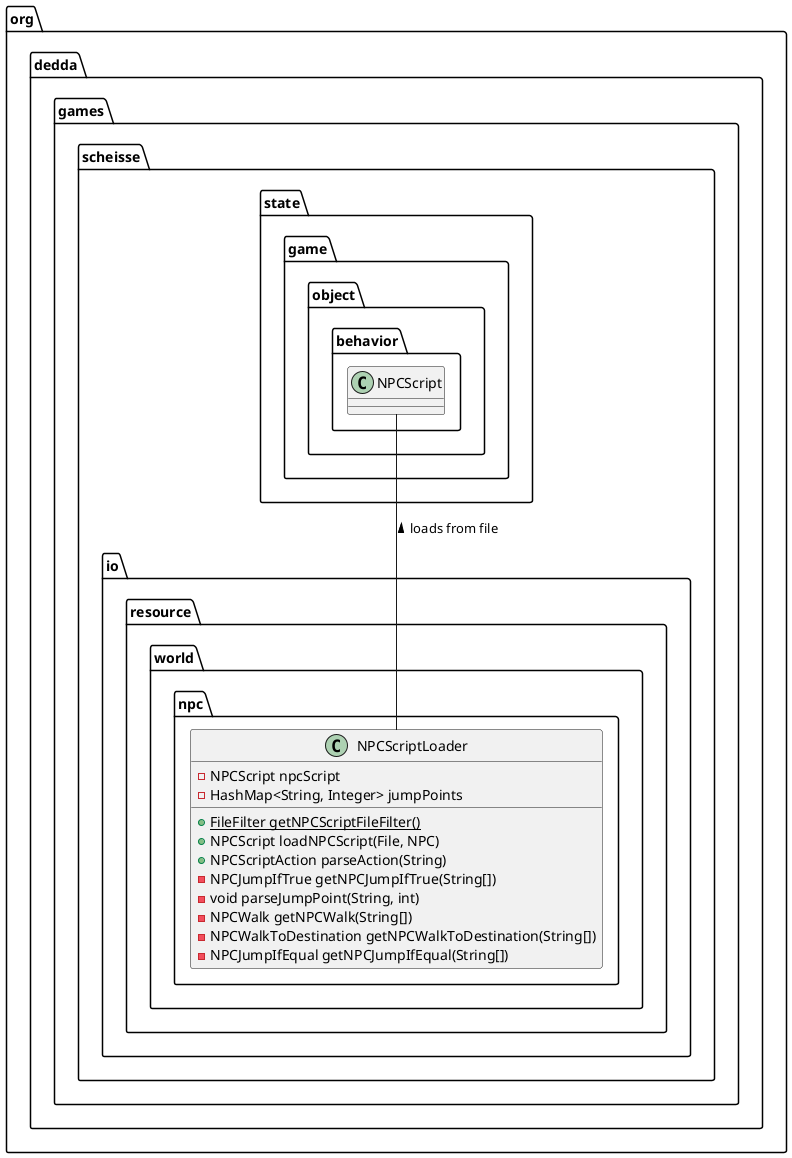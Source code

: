 @startuml
class org.dedda.games.scheisse.state.game.object.behavior.NPCScript

class org.dedda.games.scheisse.io.resource.world.npc.NPCScriptLoader{
    - NPCScript npcScript
    - HashMap<String, Integer> jumpPoints
    + {static} FileFilter getNPCScriptFileFilter()
    + NPCScript loadNPCScript(File, NPC)
    + NPCScriptAction parseAction(String)
    - NPCJumpIfTrue getNPCJumpIfTrue(String[])
    - void parseJumpPoint(String, int)
    - NPCWalk getNPCWalk(String[])
    - NPCWalkToDestination getNPCWalkToDestination(String[])
    - NPCJumpIfEqual getNPCJumpIfEqual(String[])
}

org.dedda.games.scheisse.state.game.object.behavior.NPCScript -- org.dedda.games.scheisse.io.resource.world.npc.NPCScriptLoader : < loads from file
@enduml